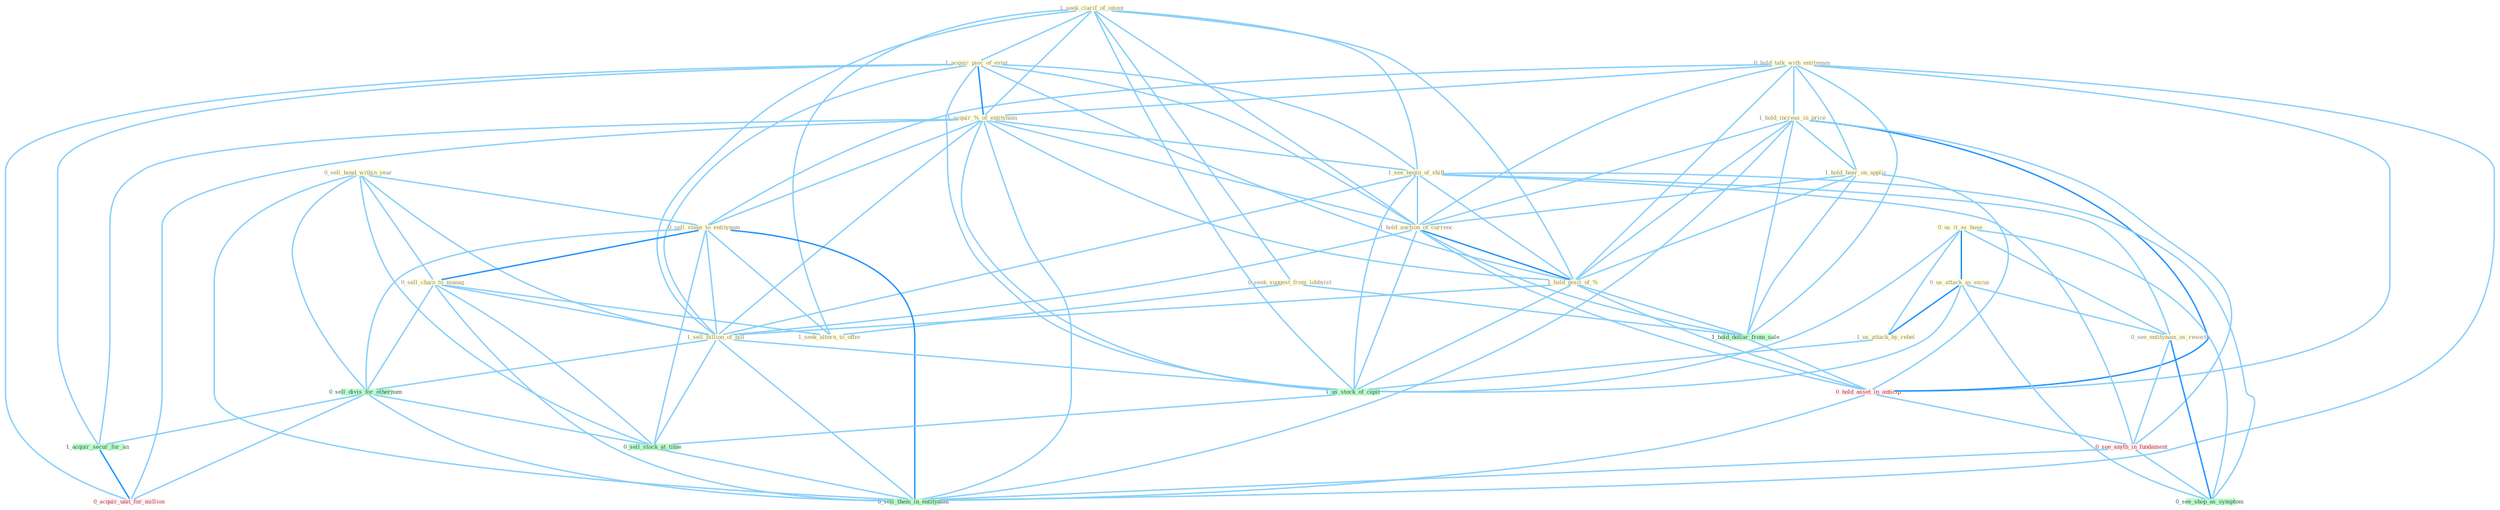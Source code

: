 Graph G{ 
    node
    [shape=polygon,style=filled,width=.5,height=.06,color="#BDFCC9",fixedsize=true,fontsize=4,
    fontcolor="#2f4f4f"];
    {node
    [color="#ffffe0", fontcolor="#8b7d6b"] "0_sell_bond_within_year " "0_hold_talk_with_entitynam " "1_seek_clarif_of_intent " "1_hold_increas_in_price " "0_us_it_as_base " "0_seek_suggest_from_lobbyist " "0_us_attack_as_excus " "1_acquir_piec_of_estat " "1_acquir_%_of_entitynam " "1_see_begin_of_shift " "0_see_entitynam_as_resort " "1_hold_hear_on_applic " "1_hold_auction_of_currenc " "1_hold_posit_of_% " "0_sell_stake_to_entitynam " "0_sell_chain_to_manag " "1_seek_altern_to_offer " "1_us_attack_by_rebel " "1_sell_billion_of_bill "}
{node [color="#fff0f5", fontcolor="#b22222"] "0_hold_asset_in_anticip " "0_see_anyth_in_fundament " "0_acquir_unit_for_million "}
edge [color="#B0E2FF"];

	"0_sell_bond_within_year " -- "0_sell_stake_to_entitynam " [w="1", color="#87cefa" ];
	"0_sell_bond_within_year " -- "0_sell_chain_to_manag " [w="1", color="#87cefa" ];
	"0_sell_bond_within_year " -- "1_sell_billion_of_bill " [w="1", color="#87cefa" ];
	"0_sell_bond_within_year " -- "0_sell_divis_for_othernum " [w="1", color="#87cefa" ];
	"0_sell_bond_within_year " -- "0_sell_stock_at_time " [w="1", color="#87cefa" ];
	"0_sell_bond_within_year " -- "0_sell_them_in_entitynam " [w="1", color="#87cefa" ];
	"0_hold_talk_with_entitynam " -- "1_hold_increas_in_price " [w="1", color="#87cefa" ];
	"0_hold_talk_with_entitynam " -- "1_acquir_%_of_entitynam " [w="1", color="#87cefa" ];
	"0_hold_talk_with_entitynam " -- "1_hold_hear_on_applic " [w="1", color="#87cefa" ];
	"0_hold_talk_with_entitynam " -- "1_hold_auction_of_currenc " [w="1", color="#87cefa" ];
	"0_hold_talk_with_entitynam " -- "1_hold_posit_of_% " [w="1", color="#87cefa" ];
	"0_hold_talk_with_entitynam " -- "0_sell_stake_to_entitynam " [w="1", color="#87cefa" ];
	"0_hold_talk_with_entitynam " -- "1_hold_dollar_from_sale " [w="1", color="#87cefa" ];
	"0_hold_talk_with_entitynam " -- "0_hold_asset_in_anticip " [w="1", color="#87cefa" ];
	"0_hold_talk_with_entitynam " -- "0_sell_them_in_entitynam " [w="1", color="#87cefa" ];
	"1_seek_clarif_of_intent " -- "0_seek_suggest_from_lobbyist " [w="1", color="#87cefa" ];
	"1_seek_clarif_of_intent " -- "1_acquir_piec_of_estat " [w="1", color="#87cefa" ];
	"1_seek_clarif_of_intent " -- "1_acquir_%_of_entitynam " [w="1", color="#87cefa" ];
	"1_seek_clarif_of_intent " -- "1_see_begin_of_shift " [w="1", color="#87cefa" ];
	"1_seek_clarif_of_intent " -- "1_hold_auction_of_currenc " [w="1", color="#87cefa" ];
	"1_seek_clarif_of_intent " -- "1_hold_posit_of_% " [w="1", color="#87cefa" ];
	"1_seek_clarif_of_intent " -- "1_seek_altern_to_offer " [w="1", color="#87cefa" ];
	"1_seek_clarif_of_intent " -- "1_sell_billion_of_bill " [w="1", color="#87cefa" ];
	"1_seek_clarif_of_intent " -- "1_us_stock_of_capit " [w="1", color="#87cefa" ];
	"1_hold_increas_in_price " -- "1_hold_hear_on_applic " [w="1", color="#87cefa" ];
	"1_hold_increas_in_price " -- "1_hold_auction_of_currenc " [w="1", color="#87cefa" ];
	"1_hold_increas_in_price " -- "1_hold_posit_of_% " [w="1", color="#87cefa" ];
	"1_hold_increas_in_price " -- "1_hold_dollar_from_sale " [w="1", color="#87cefa" ];
	"1_hold_increas_in_price " -- "0_hold_asset_in_anticip " [w="2", color="#1e90ff" , len=0.8];
	"1_hold_increas_in_price " -- "0_see_anyth_in_fundament " [w="1", color="#87cefa" ];
	"1_hold_increas_in_price " -- "0_sell_them_in_entitynam " [w="1", color="#87cefa" ];
	"0_us_it_as_base " -- "0_us_attack_as_excus " [w="2", color="#1e90ff" , len=0.8];
	"0_us_it_as_base " -- "0_see_entitynam_as_resort " [w="1", color="#87cefa" ];
	"0_us_it_as_base " -- "1_us_attack_by_rebel " [w="1", color="#87cefa" ];
	"0_us_it_as_base " -- "1_us_stock_of_capit " [w="1", color="#87cefa" ];
	"0_us_it_as_base " -- "0_see_shop_as_symptom " [w="1", color="#87cefa" ];
	"0_seek_suggest_from_lobbyist " -- "1_seek_altern_to_offer " [w="1", color="#87cefa" ];
	"0_seek_suggest_from_lobbyist " -- "1_hold_dollar_from_sale " [w="1", color="#87cefa" ];
	"0_us_attack_as_excus " -- "0_see_entitynam_as_resort " [w="1", color="#87cefa" ];
	"0_us_attack_as_excus " -- "1_us_attack_by_rebel " [w="2", color="#1e90ff" , len=0.8];
	"0_us_attack_as_excus " -- "1_us_stock_of_capit " [w="1", color="#87cefa" ];
	"0_us_attack_as_excus " -- "0_see_shop_as_symptom " [w="1", color="#87cefa" ];
	"1_acquir_piec_of_estat " -- "1_acquir_%_of_entitynam " [w="2", color="#1e90ff" , len=0.8];
	"1_acquir_piec_of_estat " -- "1_see_begin_of_shift " [w="1", color="#87cefa" ];
	"1_acquir_piec_of_estat " -- "1_hold_auction_of_currenc " [w="1", color="#87cefa" ];
	"1_acquir_piec_of_estat " -- "1_hold_posit_of_% " [w="1", color="#87cefa" ];
	"1_acquir_piec_of_estat " -- "1_sell_billion_of_bill " [w="1", color="#87cefa" ];
	"1_acquir_piec_of_estat " -- "1_acquir_secur_for_an " [w="1", color="#87cefa" ];
	"1_acquir_piec_of_estat " -- "1_us_stock_of_capit " [w="1", color="#87cefa" ];
	"1_acquir_piec_of_estat " -- "0_acquir_unit_for_million " [w="1", color="#87cefa" ];
	"1_acquir_%_of_entitynam " -- "1_see_begin_of_shift " [w="1", color="#87cefa" ];
	"1_acquir_%_of_entitynam " -- "1_hold_auction_of_currenc " [w="1", color="#87cefa" ];
	"1_acquir_%_of_entitynam " -- "1_hold_posit_of_% " [w="1", color="#87cefa" ];
	"1_acquir_%_of_entitynam " -- "0_sell_stake_to_entitynam " [w="1", color="#87cefa" ];
	"1_acquir_%_of_entitynam " -- "1_sell_billion_of_bill " [w="1", color="#87cefa" ];
	"1_acquir_%_of_entitynam " -- "1_acquir_secur_for_an " [w="1", color="#87cefa" ];
	"1_acquir_%_of_entitynam " -- "1_us_stock_of_capit " [w="1", color="#87cefa" ];
	"1_acquir_%_of_entitynam " -- "0_acquir_unit_for_million " [w="1", color="#87cefa" ];
	"1_acquir_%_of_entitynam " -- "0_sell_them_in_entitynam " [w="1", color="#87cefa" ];
	"1_see_begin_of_shift " -- "0_see_entitynam_as_resort " [w="1", color="#87cefa" ];
	"1_see_begin_of_shift " -- "1_hold_auction_of_currenc " [w="1", color="#87cefa" ];
	"1_see_begin_of_shift " -- "1_hold_posit_of_% " [w="1", color="#87cefa" ];
	"1_see_begin_of_shift " -- "1_sell_billion_of_bill " [w="1", color="#87cefa" ];
	"1_see_begin_of_shift " -- "1_us_stock_of_capit " [w="1", color="#87cefa" ];
	"1_see_begin_of_shift " -- "0_see_anyth_in_fundament " [w="1", color="#87cefa" ];
	"1_see_begin_of_shift " -- "0_see_shop_as_symptom " [w="1", color="#87cefa" ];
	"0_see_entitynam_as_resort " -- "0_see_anyth_in_fundament " [w="1", color="#87cefa" ];
	"0_see_entitynam_as_resort " -- "0_see_shop_as_symptom " [w="2", color="#1e90ff" , len=0.8];
	"1_hold_hear_on_applic " -- "1_hold_auction_of_currenc " [w="1", color="#87cefa" ];
	"1_hold_hear_on_applic " -- "1_hold_posit_of_% " [w="1", color="#87cefa" ];
	"1_hold_hear_on_applic " -- "1_hold_dollar_from_sale " [w="1", color="#87cefa" ];
	"1_hold_hear_on_applic " -- "0_hold_asset_in_anticip " [w="1", color="#87cefa" ];
	"1_hold_auction_of_currenc " -- "1_hold_posit_of_% " [w="2", color="#1e90ff" , len=0.8];
	"1_hold_auction_of_currenc " -- "1_sell_billion_of_bill " [w="1", color="#87cefa" ];
	"1_hold_auction_of_currenc " -- "1_us_stock_of_capit " [w="1", color="#87cefa" ];
	"1_hold_auction_of_currenc " -- "1_hold_dollar_from_sale " [w="1", color="#87cefa" ];
	"1_hold_auction_of_currenc " -- "0_hold_asset_in_anticip " [w="1", color="#87cefa" ];
	"1_hold_posit_of_% " -- "1_sell_billion_of_bill " [w="1", color="#87cefa" ];
	"1_hold_posit_of_% " -- "1_us_stock_of_capit " [w="1", color="#87cefa" ];
	"1_hold_posit_of_% " -- "1_hold_dollar_from_sale " [w="1", color="#87cefa" ];
	"1_hold_posit_of_% " -- "0_hold_asset_in_anticip " [w="1", color="#87cefa" ];
	"0_sell_stake_to_entitynam " -- "0_sell_chain_to_manag " [w="2", color="#1e90ff" , len=0.8];
	"0_sell_stake_to_entitynam " -- "1_seek_altern_to_offer " [w="1", color="#87cefa" ];
	"0_sell_stake_to_entitynam " -- "1_sell_billion_of_bill " [w="1", color="#87cefa" ];
	"0_sell_stake_to_entitynam " -- "0_sell_divis_for_othernum " [w="1", color="#87cefa" ];
	"0_sell_stake_to_entitynam " -- "0_sell_stock_at_time " [w="1", color="#87cefa" ];
	"0_sell_stake_to_entitynam " -- "0_sell_them_in_entitynam " [w="2", color="#1e90ff" , len=0.8];
	"0_sell_chain_to_manag " -- "1_seek_altern_to_offer " [w="1", color="#87cefa" ];
	"0_sell_chain_to_manag " -- "1_sell_billion_of_bill " [w="1", color="#87cefa" ];
	"0_sell_chain_to_manag " -- "0_sell_divis_for_othernum " [w="1", color="#87cefa" ];
	"0_sell_chain_to_manag " -- "0_sell_stock_at_time " [w="1", color="#87cefa" ];
	"0_sell_chain_to_manag " -- "0_sell_them_in_entitynam " [w="1", color="#87cefa" ];
	"1_us_attack_by_rebel " -- "1_us_stock_of_capit " [w="1", color="#87cefa" ];
	"1_sell_billion_of_bill " -- "0_sell_divis_for_othernum " [w="1", color="#87cefa" ];
	"1_sell_billion_of_bill " -- "1_us_stock_of_capit " [w="1", color="#87cefa" ];
	"1_sell_billion_of_bill " -- "0_sell_stock_at_time " [w="1", color="#87cefa" ];
	"1_sell_billion_of_bill " -- "0_sell_them_in_entitynam " [w="1", color="#87cefa" ];
	"0_sell_divis_for_othernum " -- "1_acquir_secur_for_an " [w="1", color="#87cefa" ];
	"0_sell_divis_for_othernum " -- "0_sell_stock_at_time " [w="1", color="#87cefa" ];
	"0_sell_divis_for_othernum " -- "0_acquir_unit_for_million " [w="1", color="#87cefa" ];
	"0_sell_divis_for_othernum " -- "0_sell_them_in_entitynam " [w="1", color="#87cefa" ];
	"1_acquir_secur_for_an " -- "0_acquir_unit_for_million " [w="2", color="#1e90ff" , len=0.8];
	"1_us_stock_of_capit " -- "0_sell_stock_at_time " [w="1", color="#87cefa" ];
	"1_hold_dollar_from_sale " -- "0_hold_asset_in_anticip " [w="1", color="#87cefa" ];
	"0_hold_asset_in_anticip " -- "0_see_anyth_in_fundament " [w="1", color="#87cefa" ];
	"0_hold_asset_in_anticip " -- "0_sell_them_in_entitynam " [w="1", color="#87cefa" ];
	"0_sell_stock_at_time " -- "0_sell_them_in_entitynam " [w="1", color="#87cefa" ];
	"0_see_anyth_in_fundament " -- "0_see_shop_as_symptom " [w="1", color="#87cefa" ];
	"0_see_anyth_in_fundament " -- "0_sell_them_in_entitynam " [w="1", color="#87cefa" ];
}